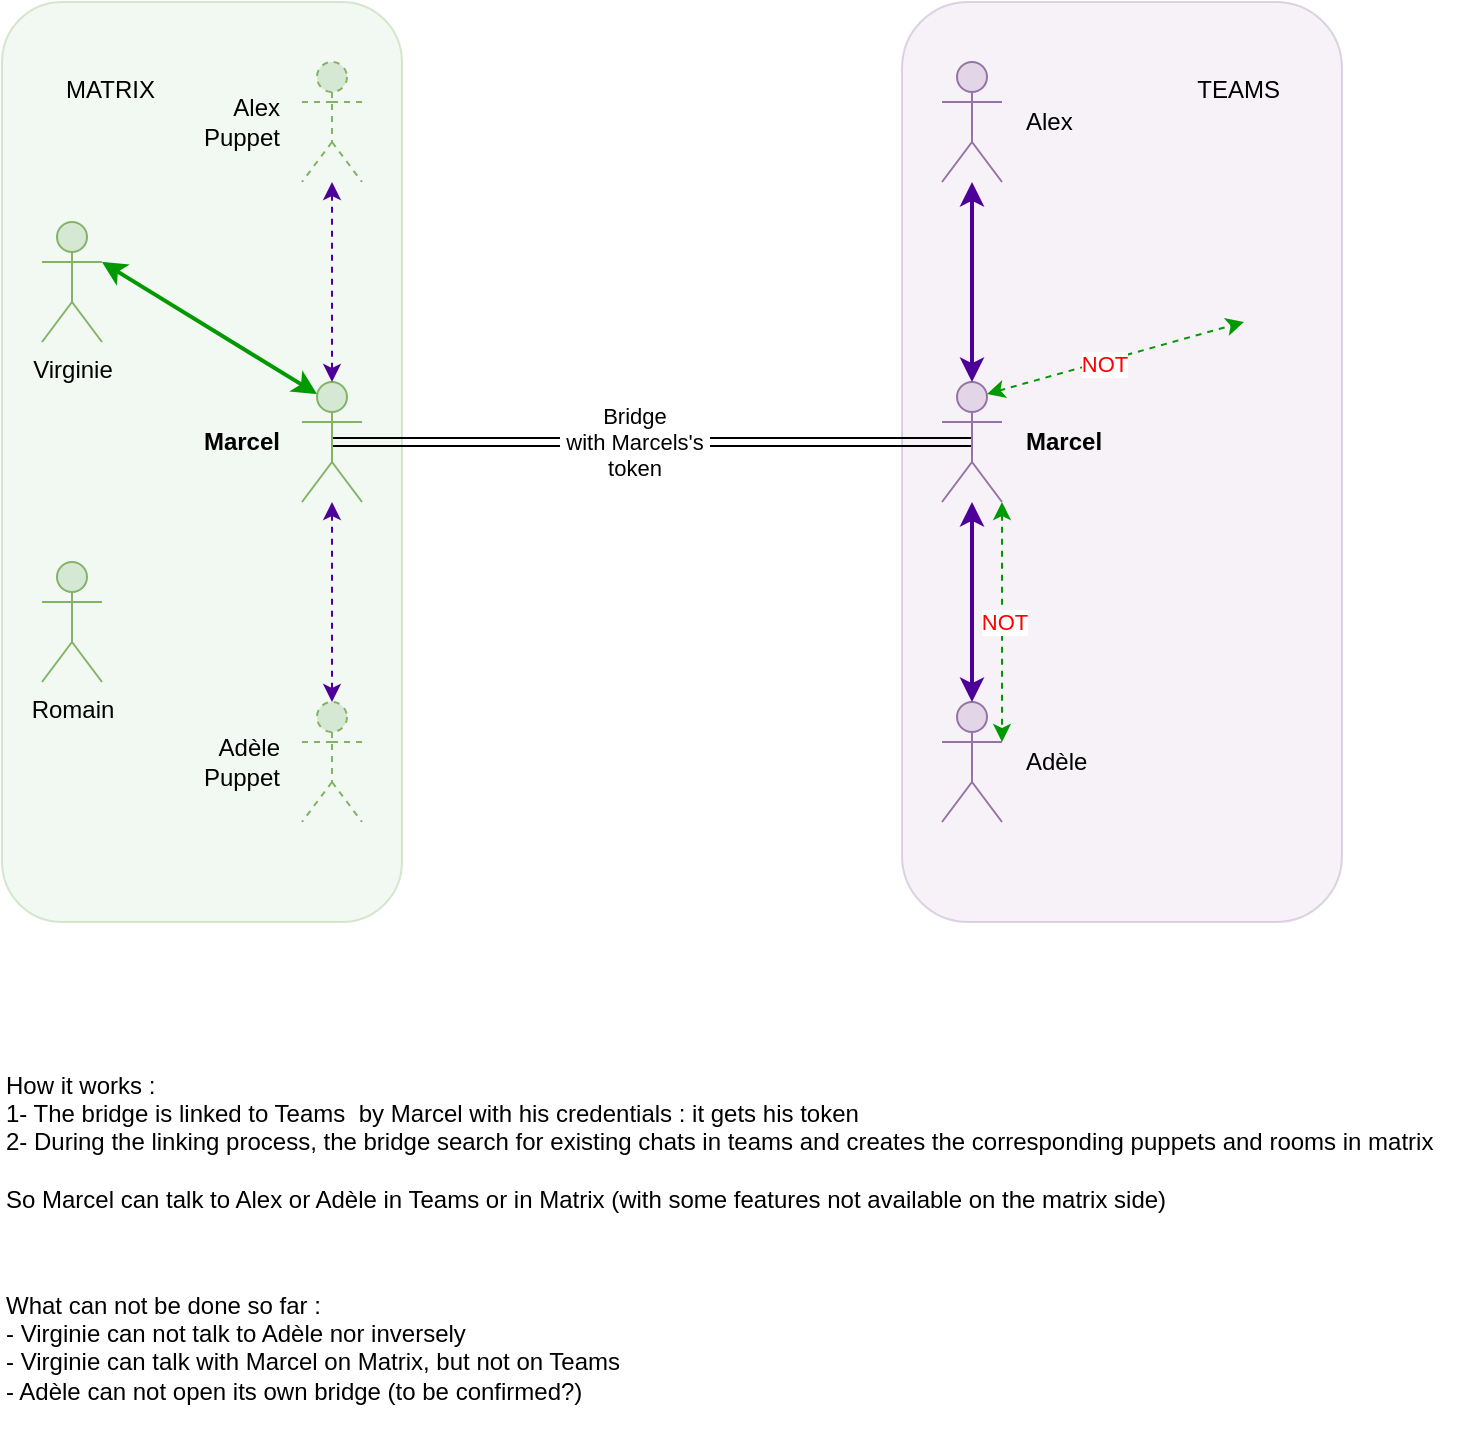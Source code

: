 <mxfile version="21.5.0" type="github">
  <diagram name="Page-1" id="5Jhk13OeAjeZEkBotTxT">
    <mxGraphModel dx="1434" dy="726" grid="1" gridSize="10" guides="1" tooltips="1" connect="1" arrows="1" fold="1" page="1" pageScale="1" pageWidth="827" pageHeight="1169" math="0" shadow="0">
      <root>
        <mxCell id="0" />
        <mxCell id="1" parent="0" />
        <mxCell id="3dXYUPCKLj7_gHWv4Jhe-4" value="TEAMS" style="rounded=1;html=1;fillColor=#e1d5e7;strokeColor=#9673a6;fillStyle=auto;glass=0;opacity=30;spacingRight=30;align=right;spacingTop=30;verticalAlign=top;" vertex="1" parent="1">
          <mxGeometry x="529" y="110" width="220" height="460" as="geometry" />
        </mxCell>
        <mxCell id="3dXYUPCKLj7_gHWv4Jhe-3" value="MATRIX" style="rounded=1;whiteSpace=wrap;html=1;fillColor=#d5e8d4;strokeColor=#82b366;fillStyle=auto;glass=0;opacity=30;spacingLeft=30;align=left;verticalAlign=top;spacingBottom=0;spacingTop=30;" vertex="1" parent="1">
          <mxGeometry x="79" y="110" width="200" height="460" as="geometry" />
        </mxCell>
        <mxCell id="3dXYUPCKLj7_gHWv4Jhe-7" style="edgeStyle=orthogonalEdgeStyle;rounded=0;orthogonalLoop=1;jettySize=auto;html=1;exitX=0.5;exitY=0.5;exitDx=0;exitDy=0;exitPerimeter=0;entryX=0.5;entryY=0.5;entryDx=0;entryDy=0;entryPerimeter=0;shape=link;verticalAlign=middle;labelPosition=center;verticalLabelPosition=middle;align=center;" edge="1" parent="1" source="k5lb1gU79Tcg0jyvRi9l-1" target="k5lb1gU79Tcg0jyvRi9l-7">
          <mxGeometry relative="1" as="geometry" />
        </mxCell>
        <mxCell id="3dXYUPCKLj7_gHWv4Jhe-8" value="Bridge&lt;br&gt;&amp;nbsp;with Marcels&#39;s&amp;nbsp; &lt;br&gt;token" style="edgeLabel;html=1;align=center;verticalAlign=middle;resizable=0;points=[];" vertex="1" connectable="0" parent="3dXYUPCKLj7_gHWv4Jhe-7">
          <mxGeometry x="0.059" relative="1" as="geometry">
            <mxPoint as="offset" />
          </mxGeometry>
        </mxCell>
        <mxCell id="k5lb1gU79Tcg0jyvRi9l-1" value="&lt;div&gt;&lt;b&gt;Marcel&lt;br&gt;&lt;/b&gt;&lt;/div&gt;" style="shape=umlActor;verticalLabelPosition=middle;verticalAlign=middle;html=1;outlineConnect=0;fillColor=#e1d5e7;strokeColor=#9673a6;spacingRight=0;spacingLeft=10;spacingTop=0;spacingBottom=0;labelPosition=right;align=left;" parent="1" vertex="1">
          <mxGeometry x="549" y="300" width="30" height="60" as="geometry" />
        </mxCell>
        <mxCell id="k5lb1gU79Tcg0jyvRi9l-2" value="Romain" style="shape=umlActor;verticalLabelPosition=bottom;verticalAlign=top;html=1;outlineConnect=0;fillColor=#d5e8d4;strokeColor=#82b366;" parent="1" vertex="1">
          <mxGeometry x="99" y="390" width="30" height="60" as="geometry" />
        </mxCell>
        <mxCell id="k5lb1gU79Tcg0jyvRi9l-6" value="Adèle" style="shape=umlActor;verticalLabelPosition=middle;verticalAlign=middle;html=1;outlineConnect=0;fillColor=#e1d5e7;strokeColor=#9673a6;labelPosition=right;align=left;spacingLeft=10;" parent="1" vertex="1">
          <mxGeometry x="549" y="460" width="30" height="60" as="geometry" />
        </mxCell>
        <mxCell id="k5lb1gU79Tcg0jyvRi9l-7" value="Marcel" style="shape=umlActor;verticalLabelPosition=middle;verticalAlign=middle;html=1;outlineConnect=0;fillColor=#d5e8d4;strokeColor=#82b366;fontStyle=1;labelPosition=left;align=right;spacingRight=10;" parent="1" vertex="1">
          <mxGeometry x="229" y="300" width="30" height="60" as="geometry" />
        </mxCell>
        <mxCell id="3dXYUPCKLj7_gHWv4Jhe-14" style="edgeStyle=orthogonalEdgeStyle;rounded=0;orthogonalLoop=1;jettySize=auto;html=1;entryX=0.5;entryY=0;entryDx=0;entryDy=0;entryPerimeter=0;strokeColor=#4C0099;strokeWidth=2;startArrow=classic;startFill=1;" edge="1" parent="1" source="k5lb1gU79Tcg0jyvRi9l-8" target="k5lb1gU79Tcg0jyvRi9l-1">
          <mxGeometry relative="1" as="geometry" />
        </mxCell>
        <mxCell id="k5lb1gU79Tcg0jyvRi9l-8" value="&lt;div align=&quot;center&quot;&gt;Alex&lt;/div&gt;" style="shape=umlActor;verticalLabelPosition=middle;verticalAlign=middle;html=1;outlineConnect=0;fillColor=#e1d5e7;strokeColor=#9673a6;align=left;spacingRight=0;spacingLeft=10;labelPosition=right;" parent="1" vertex="1">
          <mxGeometry x="549" y="140" width="30" height="60" as="geometry" />
        </mxCell>
        <mxCell id="k5lb1gU79Tcg0jyvRi9l-9" value="Virginie" style="shape=umlActor;verticalLabelPosition=bottom;verticalAlign=top;html=1;outlineConnect=0;fillColor=#d5e8d4;strokeColor=#82b366;" parent="1" vertex="1">
          <mxGeometry x="99" y="220" width="30" height="60" as="geometry" />
        </mxCell>
        <mxCell id="3dXYUPCKLj7_gHWv4Jhe-9" value="Adèle&lt;br&gt;Puppet" style="shape=umlActor;verticalLabelPosition=middle;verticalAlign=middle;html=1;outlineConnect=0;fillColor=#d5e8d4;strokeColor=#82b366;dashed=1;spacingRight=10;labelPosition=left;align=right;" vertex="1" parent="1">
          <mxGeometry x="229" y="460" width="30" height="60" as="geometry" />
        </mxCell>
        <mxCell id="3dXYUPCKLj7_gHWv4Jhe-11" value="&lt;div&gt;Alex&lt;/div&gt;Puppet" style="shape=umlActor;verticalLabelPosition=middle;verticalAlign=middle;html=1;outlineConnect=0;fillColor=#d5e8d4;strokeColor=#82b366;dashed=1;spacingRight=10;labelPosition=left;align=right;" vertex="1" parent="1">
          <mxGeometry x="229" y="140" width="30" height="60" as="geometry" />
        </mxCell>
        <mxCell id="3dXYUPCKLj7_gHWv4Jhe-15" style="edgeStyle=orthogonalEdgeStyle;rounded=0;orthogonalLoop=1;jettySize=auto;html=1;strokeColor=#4C0099;strokeWidth=1;dashed=1;startArrow=classic;startFill=1;" edge="1" parent="1" source="3dXYUPCKLj7_gHWv4Jhe-11" target="k5lb1gU79Tcg0jyvRi9l-7">
          <mxGeometry relative="1" as="geometry">
            <mxPoint x="350" y="200" as="sourcePoint" />
            <mxPoint x="350" y="300" as="targetPoint" />
          </mxGeometry>
        </mxCell>
        <mxCell id="3dXYUPCKLj7_gHWv4Jhe-16" value="&lt;div align=&quot;left&quot;&gt;How it works : &lt;br&gt;1- The bridge is linked to Teams&amp;nbsp; by Marcel with his credentials : it gets his token&lt;br&gt;&lt;/div&gt;&lt;div align=&quot;left&quot;&gt;2- During the linking process, the bridge search for existing chats in teams and creates the corresponding puppets and rooms in matrix&lt;br&gt;&lt;/div&gt;&lt;div align=&quot;left&quot;&gt;&lt;br&gt;So Marcel can talk to Alex or Adèle in Teams or in Matrix (with some features not available on the matrix side)&lt;br&gt;&lt;/div&gt;" style="text;html=1;align=left;verticalAlign=middle;resizable=0;points=[];autosize=1;strokeColor=none;fillColor=none;" vertex="1" parent="1">
          <mxGeometry x="79" y="635" width="730" height="90" as="geometry" />
        </mxCell>
        <mxCell id="3dXYUPCKLj7_gHWv4Jhe-17" style="edgeStyle=orthogonalEdgeStyle;rounded=0;orthogonalLoop=1;jettySize=auto;html=1;strokeColor=#4C0099;strokeWidth=2;startArrow=classic;startFill=1;" edge="1" parent="1" source="k5lb1gU79Tcg0jyvRi9l-1" target="k5lb1gU79Tcg0jyvRi9l-6">
          <mxGeometry relative="1" as="geometry">
            <mxPoint x="600" y="390" as="sourcePoint" />
            <mxPoint x="600" y="490" as="targetPoint" />
          </mxGeometry>
        </mxCell>
        <mxCell id="3dXYUPCKLj7_gHWv4Jhe-18" style="edgeStyle=orthogonalEdgeStyle;rounded=0;orthogonalLoop=1;jettySize=auto;html=1;strokeColor=#4C0099;strokeWidth=1;dashed=1;startArrow=classic;startFill=1;entryX=0.5;entryY=0;entryDx=0;entryDy=0;entryPerimeter=0;" edge="1" parent="1" source="k5lb1gU79Tcg0jyvRi9l-7" target="3dXYUPCKLj7_gHWv4Jhe-9">
          <mxGeometry relative="1" as="geometry">
            <mxPoint x="243.5" y="370" as="sourcePoint" />
            <mxPoint x="243.5" y="470" as="targetPoint" />
          </mxGeometry>
        </mxCell>
        <mxCell id="3dXYUPCKLj7_gHWv4Jhe-19" value="&lt;div align=&quot;left&quot;&gt;What can not be done so far :&lt;br&gt;- Virginie can not talk to Adèle nor inversely&lt;/div&gt;&lt;div align=&quot;left&quot;&gt;- Virginie can talk with Marcel on Matrix, but not on Teams&lt;br&gt;&lt;/div&gt;&lt;div align=&quot;left&quot;&gt;- Adèle can not open its own bridge (to be confirmed?)&lt;br&gt;&lt;/div&gt;&lt;div align=&quot;left&quot;&gt;&lt;br&gt;&lt;/div&gt;" style="text;html=1;align=left;verticalAlign=middle;resizable=0;points=[];autosize=1;strokeColor=none;fillColor=none;" vertex="1" parent="1">
          <mxGeometry x="79" y="745" width="330" height="90" as="geometry" />
        </mxCell>
        <mxCell id="3dXYUPCKLj7_gHWv4Jhe-20" style="rounded=0;orthogonalLoop=1;jettySize=auto;html=1;strokeColor=#009900;strokeWidth=2;startArrow=classic;startFill=1;exitX=0.25;exitY=0.1;exitDx=0;exitDy=0;exitPerimeter=0;entryX=1;entryY=0.333;entryDx=0;entryDy=0;entryPerimeter=0;" edge="1" parent="1" source="k5lb1gU79Tcg0jyvRi9l-7" target="k5lb1gU79Tcg0jyvRi9l-9">
          <mxGeometry relative="1" as="geometry">
            <mxPoint x="310" y="380" as="sourcePoint" />
            <mxPoint x="310" y="480" as="targetPoint" />
          </mxGeometry>
        </mxCell>
        <mxCell id="3dXYUPCKLj7_gHWv4Jhe-26" style="rounded=0;orthogonalLoop=1;jettySize=auto;html=1;strokeColor=#009900;strokeWidth=1;startArrow=classic;startFill=1;dashed=1;exitX=0.75;exitY=0.1;exitDx=0;exitDy=0;exitPerimeter=0;" edge="1" parent="1" source="k5lb1gU79Tcg0jyvRi9l-1">
          <mxGeometry relative="1" as="geometry">
            <mxPoint x="729.5" y="280" as="sourcePoint" />
            <mxPoint x="700" y="270" as="targetPoint" />
          </mxGeometry>
        </mxCell>
        <mxCell id="3dXYUPCKLj7_gHWv4Jhe-27" value="&lt;font&gt;NOT&lt;/font&gt;" style="edgeLabel;html=1;align=center;verticalAlign=middle;resizable=0;points=[];fontColor=#FF0000;" vertex="1" connectable="0" parent="3dXYUPCKLj7_gHWv4Jhe-26">
          <mxGeometry x="0.313" y="1" relative="1" as="geometry">
            <mxPoint x="-26" y="9" as="offset" />
          </mxGeometry>
        </mxCell>
        <mxCell id="3dXYUPCKLj7_gHWv4Jhe-28" style="rounded=0;orthogonalLoop=1;jettySize=auto;html=1;strokeColor=#009900;strokeWidth=1;startArrow=classic;startFill=1;dashed=1;exitX=1;exitY=1;exitDx=0;exitDy=0;exitPerimeter=0;entryX=1;entryY=0.333;entryDx=0;entryDy=0;entryPerimeter=0;" edge="1" parent="1" source="k5lb1gU79Tcg0jyvRi9l-1" target="k5lb1gU79Tcg0jyvRi9l-6">
          <mxGeometry relative="1" as="geometry">
            <mxPoint x="582" y="316" as="sourcePoint" />
            <mxPoint x="710" y="280" as="targetPoint" />
          </mxGeometry>
        </mxCell>
        <mxCell id="3dXYUPCKLj7_gHWv4Jhe-29" value="&lt;font&gt;NOT&lt;/font&gt;" style="edgeLabel;html=1;align=center;verticalAlign=middle;resizable=0;points=[];fontColor=#FF0000;" vertex="1" connectable="0" parent="3dXYUPCKLj7_gHWv4Jhe-28">
          <mxGeometry x="0.313" y="1" relative="1" as="geometry">
            <mxPoint y="-19" as="offset" />
          </mxGeometry>
        </mxCell>
      </root>
    </mxGraphModel>
  </diagram>
</mxfile>
